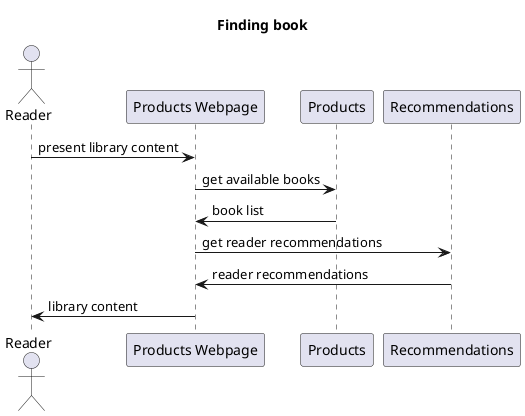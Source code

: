 @startuml
title "Finding book"

actor "Reader" as reader
participant "Products Webpage" as productsWebpage
participant "Products" as products
participant "Recommendations" as recommendations

reader -> productsWebpage : present library content
productsWebpage -> products : get available books
products -> productsWebpage : book list
productsWebpage -> recommendations : get reader recommendations
recommendations -> productsWebpage : reader recommendations
productsWebpage -> reader : library content

@enduml